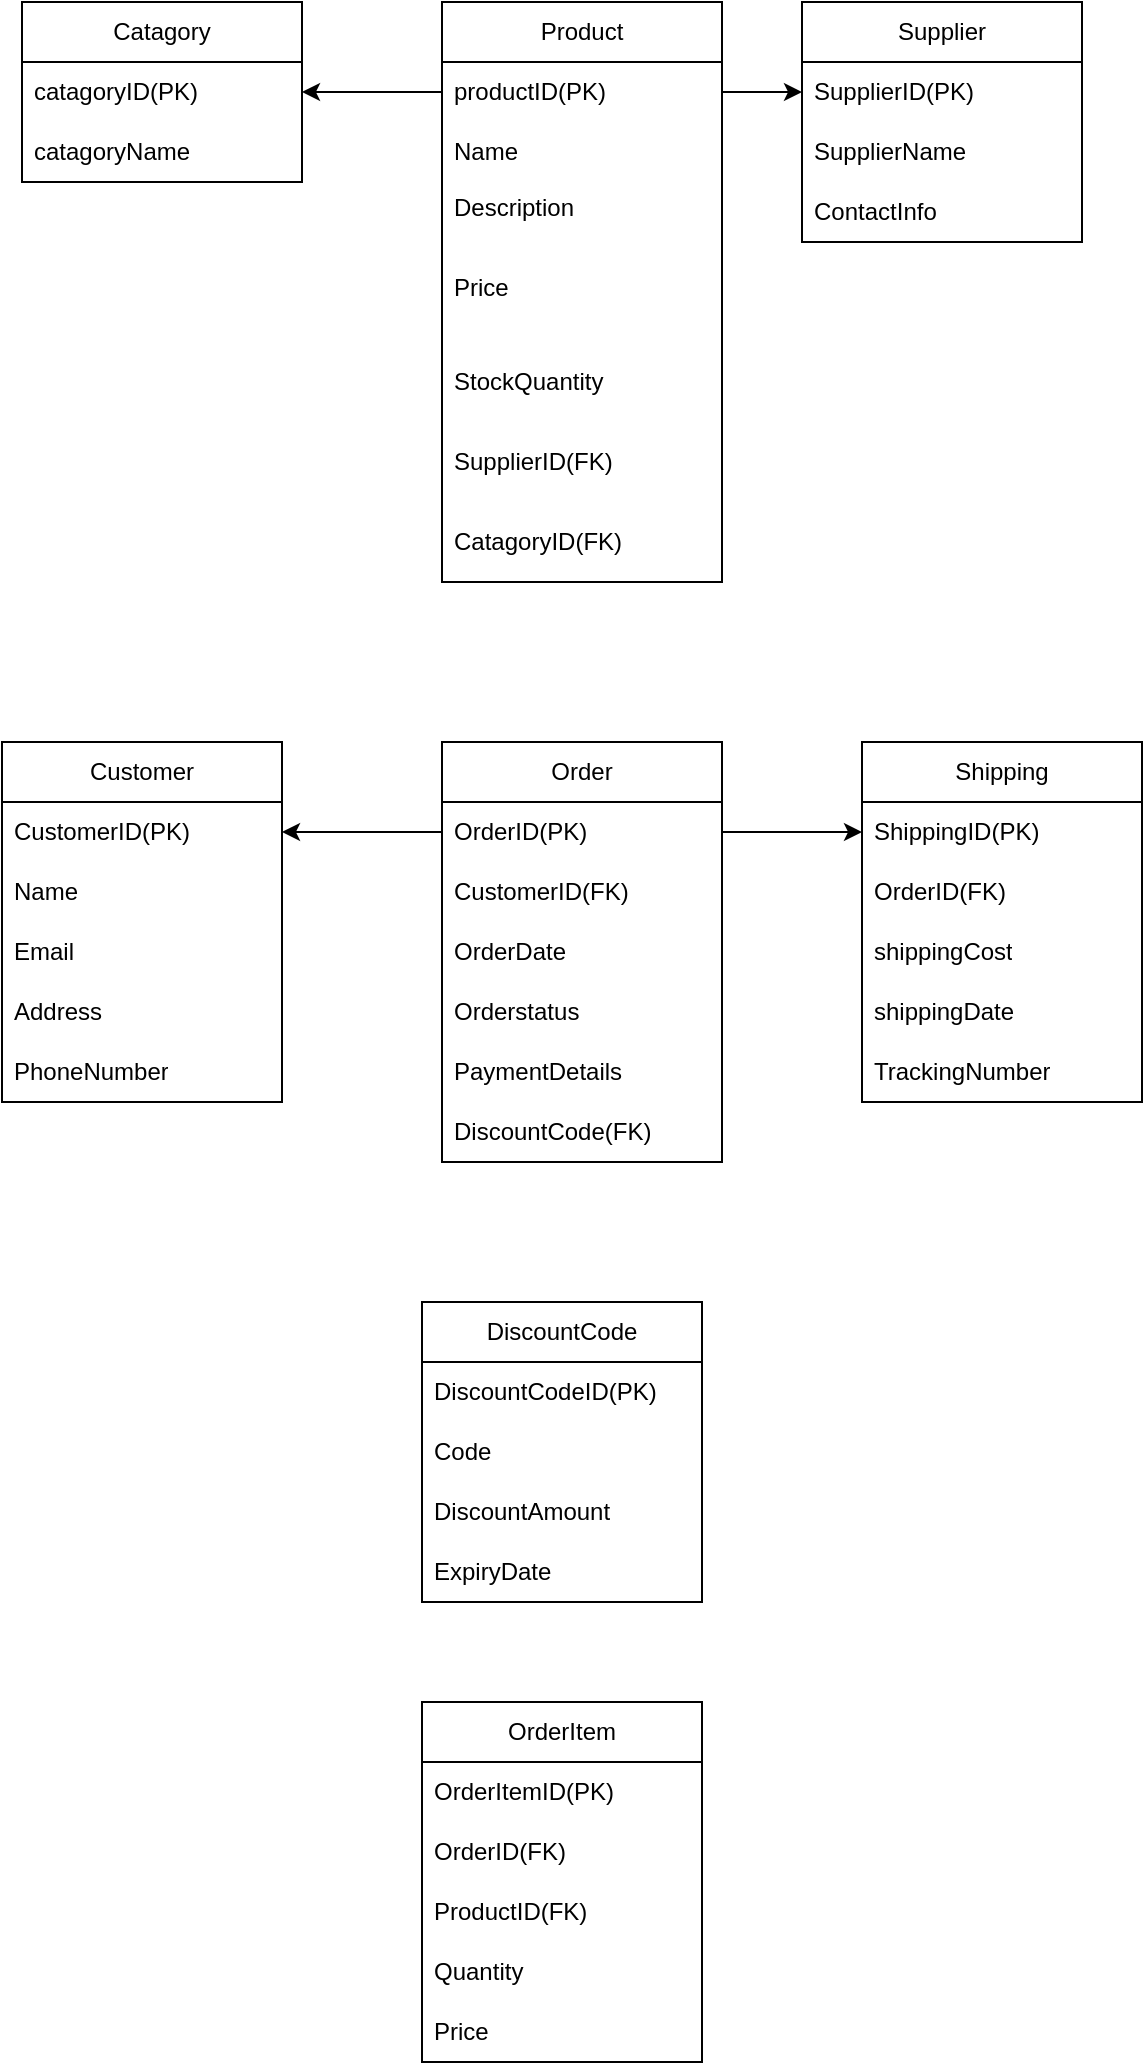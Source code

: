 <mxfile version="24.7.7">
  <diagram name="Page-1" id="UElSmagsYvzZoqRe7zxJ">
    <mxGraphModel dx="1900" dy="1630" grid="1" gridSize="10" guides="1" tooltips="1" connect="1" arrows="1" fold="1" page="1" pageScale="1" pageWidth="850" pageHeight="1100" math="0" shadow="0">
      <root>
        <mxCell id="0" />
        <mxCell id="1" parent="0" />
        <mxCell id="Swjaoh90ypUlHHboq_0c-1" value="Catagory" style="swimlane;fontStyle=0;childLayout=stackLayout;horizontal=1;startSize=30;horizontalStack=0;resizeParent=1;resizeParentMax=0;resizeLast=0;collapsible=1;marginBottom=0;whiteSpace=wrap;html=1;" vertex="1" parent="1">
          <mxGeometry x="-90" y="-50" width="140" height="90" as="geometry" />
        </mxCell>
        <mxCell id="Swjaoh90ypUlHHboq_0c-2" value="catagoryID(PK)" style="text;strokeColor=none;fillColor=none;align=left;verticalAlign=middle;spacingLeft=4;spacingRight=4;overflow=hidden;points=[[0,0.5],[1,0.5]];portConstraint=eastwest;rotatable=0;whiteSpace=wrap;html=1;" vertex="1" parent="Swjaoh90ypUlHHboq_0c-1">
          <mxGeometry y="30" width="140" height="30" as="geometry" />
        </mxCell>
        <mxCell id="Swjaoh90ypUlHHboq_0c-3" value="catagoryName" style="text;strokeColor=none;fillColor=none;align=left;verticalAlign=middle;spacingLeft=4;spacingRight=4;overflow=hidden;points=[[0,0.5],[1,0.5]];portConstraint=eastwest;rotatable=0;whiteSpace=wrap;html=1;" vertex="1" parent="Swjaoh90ypUlHHboq_0c-1">
          <mxGeometry y="60" width="140" height="30" as="geometry" />
        </mxCell>
        <mxCell id="Swjaoh90ypUlHHboq_0c-5" value="Product" style="swimlane;fontStyle=0;childLayout=stackLayout;horizontal=1;startSize=30;horizontalStack=0;resizeParent=1;resizeParentMax=0;resizeLast=0;collapsible=1;marginBottom=0;whiteSpace=wrap;html=1;" vertex="1" parent="1">
          <mxGeometry x="120" y="-50" width="140" height="290" as="geometry">
            <mxRectangle x="120" y="-50" width="80" height="30" as="alternateBounds" />
          </mxGeometry>
        </mxCell>
        <mxCell id="Swjaoh90ypUlHHboq_0c-6" value="productID(PK)" style="text;strokeColor=none;fillColor=none;align=left;verticalAlign=middle;spacingLeft=4;spacingRight=4;overflow=hidden;points=[[0,0.5],[1,0.5]];portConstraint=eastwest;rotatable=0;whiteSpace=wrap;html=1;" vertex="1" parent="Swjaoh90ypUlHHboq_0c-5">
          <mxGeometry y="30" width="140" height="30" as="geometry" />
        </mxCell>
        <mxCell id="Swjaoh90ypUlHHboq_0c-7" value="Name" style="text;strokeColor=none;fillColor=none;align=left;verticalAlign=middle;spacingLeft=4;spacingRight=4;overflow=hidden;points=[[0,0.5],[1,0.5]];portConstraint=eastwest;rotatable=0;whiteSpace=wrap;html=1;" vertex="1" parent="Swjaoh90ypUlHHboq_0c-5">
          <mxGeometry y="60" width="140" height="30" as="geometry" />
        </mxCell>
        <mxCell id="Swjaoh90ypUlHHboq_0c-8" value="Description&lt;div&gt;&lt;br&gt;&lt;/div&gt;" style="text;strokeColor=none;fillColor=none;align=left;verticalAlign=middle;spacingLeft=4;spacingRight=4;overflow=hidden;points=[[0,0.5],[1,0.5]];portConstraint=eastwest;rotatable=0;whiteSpace=wrap;html=1;" vertex="1" parent="Swjaoh90ypUlHHboq_0c-5">
          <mxGeometry y="90" width="140" height="40" as="geometry" />
        </mxCell>
        <mxCell id="Swjaoh90ypUlHHboq_0c-14" value="&lt;div&gt;Price&lt;/div&gt;&lt;div&gt;&lt;br&gt;&lt;/div&gt;" style="text;strokeColor=none;fillColor=none;align=left;verticalAlign=middle;spacingLeft=4;spacingRight=4;overflow=hidden;points=[[0,0.5],[1,0.5]];portConstraint=eastwest;rotatable=0;whiteSpace=wrap;html=1;" vertex="1" parent="Swjaoh90ypUlHHboq_0c-5">
          <mxGeometry y="130" width="140" height="40" as="geometry" />
        </mxCell>
        <mxCell id="Swjaoh90ypUlHHboq_0c-15" value="&lt;div&gt;StockQuantity&lt;/div&gt;" style="text;strokeColor=none;fillColor=none;align=left;verticalAlign=middle;spacingLeft=4;spacingRight=4;overflow=hidden;points=[[0,0.5],[1,0.5]];portConstraint=eastwest;rotatable=0;whiteSpace=wrap;html=1;" vertex="1" parent="Swjaoh90ypUlHHboq_0c-5">
          <mxGeometry y="170" width="140" height="40" as="geometry" />
        </mxCell>
        <mxCell id="Swjaoh90ypUlHHboq_0c-16" value="SupplierID(FK)" style="text;strokeColor=none;fillColor=none;align=left;verticalAlign=middle;spacingLeft=4;spacingRight=4;overflow=hidden;points=[[0,0.5],[1,0.5]];portConstraint=eastwest;rotatable=0;whiteSpace=wrap;html=1;" vertex="1" parent="Swjaoh90ypUlHHboq_0c-5">
          <mxGeometry y="210" width="140" height="40" as="geometry" />
        </mxCell>
        <mxCell id="Swjaoh90ypUlHHboq_0c-17" value="&lt;div&gt;CatagoryID(FK)&lt;/div&gt;" style="text;strokeColor=none;fillColor=none;align=left;verticalAlign=middle;spacingLeft=4;spacingRight=4;overflow=hidden;points=[[0,0.5],[1,0.5]];portConstraint=eastwest;rotatable=0;whiteSpace=wrap;html=1;" vertex="1" parent="Swjaoh90ypUlHHboq_0c-5">
          <mxGeometry y="250" width="140" height="40" as="geometry" />
        </mxCell>
        <mxCell id="Swjaoh90ypUlHHboq_0c-23" style="edgeStyle=orthogonalEdgeStyle;rounded=0;orthogonalLoop=1;jettySize=auto;html=1;entryX=1;entryY=0.5;entryDx=0;entryDy=0;" edge="1" parent="1" source="Swjaoh90ypUlHHboq_0c-6" target="Swjaoh90ypUlHHboq_0c-2">
          <mxGeometry relative="1" as="geometry" />
        </mxCell>
        <mxCell id="Swjaoh90ypUlHHboq_0c-24" value="Supplier" style="swimlane;fontStyle=0;childLayout=stackLayout;horizontal=1;startSize=30;horizontalStack=0;resizeParent=1;resizeParentMax=0;resizeLast=0;collapsible=1;marginBottom=0;whiteSpace=wrap;html=1;" vertex="1" parent="1">
          <mxGeometry x="300" y="-50" width="140" height="120" as="geometry" />
        </mxCell>
        <mxCell id="Swjaoh90ypUlHHboq_0c-25" value="SupplierID(PK)" style="text;strokeColor=none;fillColor=none;align=left;verticalAlign=middle;spacingLeft=4;spacingRight=4;overflow=hidden;points=[[0,0.5],[1,0.5]];portConstraint=eastwest;rotatable=0;whiteSpace=wrap;html=1;" vertex="1" parent="Swjaoh90ypUlHHboq_0c-24">
          <mxGeometry y="30" width="140" height="30" as="geometry" />
        </mxCell>
        <mxCell id="Swjaoh90ypUlHHboq_0c-26" value="SupplierName" style="text;strokeColor=none;fillColor=none;align=left;verticalAlign=middle;spacingLeft=4;spacingRight=4;overflow=hidden;points=[[0,0.5],[1,0.5]];portConstraint=eastwest;rotatable=0;whiteSpace=wrap;html=1;" vertex="1" parent="Swjaoh90ypUlHHboq_0c-24">
          <mxGeometry y="60" width="140" height="30" as="geometry" />
        </mxCell>
        <mxCell id="Swjaoh90ypUlHHboq_0c-27" value="ContactInfo" style="text;strokeColor=none;fillColor=none;align=left;verticalAlign=middle;spacingLeft=4;spacingRight=4;overflow=hidden;points=[[0,0.5],[1,0.5]];portConstraint=eastwest;rotatable=0;whiteSpace=wrap;html=1;" vertex="1" parent="Swjaoh90ypUlHHboq_0c-24">
          <mxGeometry y="90" width="140" height="30" as="geometry" />
        </mxCell>
        <mxCell id="Swjaoh90ypUlHHboq_0c-28" value="" style="edgeStyle=orthogonalEdgeStyle;rounded=0;orthogonalLoop=1;jettySize=auto;html=1;entryX=0;entryY=0.5;entryDx=0;entryDy=0;" edge="1" parent="1" source="Swjaoh90ypUlHHboq_0c-6" target="Swjaoh90ypUlHHboq_0c-25">
          <mxGeometry relative="1" as="geometry" />
        </mxCell>
        <mxCell id="Swjaoh90ypUlHHboq_0c-29" value="Customer" style="swimlane;fontStyle=0;childLayout=stackLayout;horizontal=1;startSize=30;horizontalStack=0;resizeParent=1;resizeParentMax=0;resizeLast=0;collapsible=1;marginBottom=0;whiteSpace=wrap;html=1;" vertex="1" parent="1">
          <mxGeometry x="-100" y="320" width="140" height="180" as="geometry" />
        </mxCell>
        <mxCell id="Swjaoh90ypUlHHboq_0c-30" value="CustomerID(PK)" style="text;strokeColor=none;fillColor=none;align=left;verticalAlign=middle;spacingLeft=4;spacingRight=4;overflow=hidden;points=[[0,0.5],[1,0.5]];portConstraint=eastwest;rotatable=0;whiteSpace=wrap;html=1;" vertex="1" parent="Swjaoh90ypUlHHboq_0c-29">
          <mxGeometry y="30" width="140" height="30" as="geometry" />
        </mxCell>
        <mxCell id="Swjaoh90ypUlHHboq_0c-31" value="Name" style="text;strokeColor=none;fillColor=none;align=left;verticalAlign=middle;spacingLeft=4;spacingRight=4;overflow=hidden;points=[[0,0.5],[1,0.5]];portConstraint=eastwest;rotatable=0;whiteSpace=wrap;html=1;" vertex="1" parent="Swjaoh90ypUlHHboq_0c-29">
          <mxGeometry y="60" width="140" height="30" as="geometry" />
        </mxCell>
        <mxCell id="Swjaoh90ypUlHHboq_0c-32" value="Email" style="text;strokeColor=none;fillColor=none;align=left;verticalAlign=middle;spacingLeft=4;spacingRight=4;overflow=hidden;points=[[0,0.5],[1,0.5]];portConstraint=eastwest;rotatable=0;whiteSpace=wrap;html=1;" vertex="1" parent="Swjaoh90ypUlHHboq_0c-29">
          <mxGeometry y="90" width="140" height="30" as="geometry" />
        </mxCell>
        <mxCell id="Swjaoh90ypUlHHboq_0c-49" value="Address" style="text;strokeColor=none;fillColor=none;align=left;verticalAlign=middle;spacingLeft=4;spacingRight=4;overflow=hidden;points=[[0,0.5],[1,0.5]];portConstraint=eastwest;rotatable=0;whiteSpace=wrap;html=1;" vertex="1" parent="Swjaoh90ypUlHHboq_0c-29">
          <mxGeometry y="120" width="140" height="30" as="geometry" />
        </mxCell>
        <mxCell id="Swjaoh90ypUlHHboq_0c-50" value="PhoneNumber" style="text;strokeColor=none;fillColor=none;align=left;verticalAlign=middle;spacingLeft=4;spacingRight=4;overflow=hidden;points=[[0,0.5],[1,0.5]];portConstraint=eastwest;rotatable=0;whiteSpace=wrap;html=1;" vertex="1" parent="Swjaoh90ypUlHHboq_0c-29">
          <mxGeometry y="150" width="140" height="30" as="geometry" />
        </mxCell>
        <mxCell id="Swjaoh90ypUlHHboq_0c-52" value="Order" style="swimlane;fontStyle=0;childLayout=stackLayout;horizontal=1;startSize=30;horizontalStack=0;resizeParent=1;resizeParentMax=0;resizeLast=0;collapsible=1;marginBottom=0;whiteSpace=wrap;html=1;" vertex="1" parent="1">
          <mxGeometry x="120" y="320" width="140" height="210" as="geometry" />
        </mxCell>
        <mxCell id="Swjaoh90ypUlHHboq_0c-53" value="OrderID(PK)" style="text;strokeColor=none;fillColor=none;align=left;verticalAlign=middle;spacingLeft=4;spacingRight=4;overflow=hidden;points=[[0,0.5],[1,0.5]];portConstraint=eastwest;rotatable=0;whiteSpace=wrap;html=1;" vertex="1" parent="Swjaoh90ypUlHHboq_0c-52">
          <mxGeometry y="30" width="140" height="30" as="geometry" />
        </mxCell>
        <mxCell id="Swjaoh90ypUlHHboq_0c-54" value="CustomerID(FK)" style="text;strokeColor=none;fillColor=none;align=left;verticalAlign=middle;spacingLeft=4;spacingRight=4;overflow=hidden;points=[[0,0.5],[1,0.5]];portConstraint=eastwest;rotatable=0;whiteSpace=wrap;html=1;" vertex="1" parent="Swjaoh90ypUlHHboq_0c-52">
          <mxGeometry y="60" width="140" height="30" as="geometry" />
        </mxCell>
        <mxCell id="Swjaoh90ypUlHHboq_0c-55" value="OrderDate" style="text;strokeColor=none;fillColor=none;align=left;verticalAlign=middle;spacingLeft=4;spacingRight=4;overflow=hidden;points=[[0,0.5],[1,0.5]];portConstraint=eastwest;rotatable=0;whiteSpace=wrap;html=1;" vertex="1" parent="Swjaoh90ypUlHHboq_0c-52">
          <mxGeometry y="90" width="140" height="30" as="geometry" />
        </mxCell>
        <mxCell id="Swjaoh90ypUlHHboq_0c-56" value="Orderstatus" style="text;strokeColor=none;fillColor=none;align=left;verticalAlign=middle;spacingLeft=4;spacingRight=4;overflow=hidden;points=[[0,0.5],[1,0.5]];portConstraint=eastwest;rotatable=0;whiteSpace=wrap;html=1;" vertex="1" parent="Swjaoh90ypUlHHboq_0c-52">
          <mxGeometry y="120" width="140" height="30" as="geometry" />
        </mxCell>
        <mxCell id="Swjaoh90ypUlHHboq_0c-57" value="PaymentDetails" style="text;strokeColor=none;fillColor=none;align=left;verticalAlign=middle;spacingLeft=4;spacingRight=4;overflow=hidden;points=[[0,0.5],[1,0.5]];portConstraint=eastwest;rotatable=0;whiteSpace=wrap;html=1;" vertex="1" parent="Swjaoh90ypUlHHboq_0c-52">
          <mxGeometry y="150" width="140" height="30" as="geometry" />
        </mxCell>
        <mxCell id="Swjaoh90ypUlHHboq_0c-58" value="DiscountCode(FK)" style="text;strokeColor=none;fillColor=none;align=left;verticalAlign=middle;spacingLeft=4;spacingRight=4;overflow=hidden;points=[[0,0.5],[1,0.5]];portConstraint=eastwest;rotatable=0;whiteSpace=wrap;html=1;" vertex="1" parent="Swjaoh90ypUlHHboq_0c-52">
          <mxGeometry y="180" width="140" height="30" as="geometry" />
        </mxCell>
        <mxCell id="Swjaoh90ypUlHHboq_0c-59" value="Shipping" style="swimlane;fontStyle=0;childLayout=stackLayout;horizontal=1;startSize=30;horizontalStack=0;resizeParent=1;resizeParentMax=0;resizeLast=0;collapsible=1;marginBottom=0;whiteSpace=wrap;html=1;" vertex="1" parent="1">
          <mxGeometry x="330" y="320" width="140" height="180" as="geometry" />
        </mxCell>
        <mxCell id="Swjaoh90ypUlHHboq_0c-60" value="ShippingID(PK)" style="text;strokeColor=none;fillColor=none;align=left;verticalAlign=middle;spacingLeft=4;spacingRight=4;overflow=hidden;points=[[0,0.5],[1,0.5]];portConstraint=eastwest;rotatable=0;whiteSpace=wrap;html=1;" vertex="1" parent="Swjaoh90ypUlHHboq_0c-59">
          <mxGeometry y="30" width="140" height="30" as="geometry" />
        </mxCell>
        <mxCell id="Swjaoh90ypUlHHboq_0c-61" value="OrderID(FK)" style="text;strokeColor=none;fillColor=none;align=left;verticalAlign=middle;spacingLeft=4;spacingRight=4;overflow=hidden;points=[[0,0.5],[1,0.5]];portConstraint=eastwest;rotatable=0;whiteSpace=wrap;html=1;" vertex="1" parent="Swjaoh90ypUlHHboq_0c-59">
          <mxGeometry y="60" width="140" height="30" as="geometry" />
        </mxCell>
        <mxCell id="Swjaoh90ypUlHHboq_0c-62" value="shippingCost" style="text;strokeColor=none;fillColor=none;align=left;verticalAlign=middle;spacingLeft=4;spacingRight=4;overflow=hidden;points=[[0,0.5],[1,0.5]];portConstraint=eastwest;rotatable=0;whiteSpace=wrap;html=1;" vertex="1" parent="Swjaoh90ypUlHHboq_0c-59">
          <mxGeometry y="90" width="140" height="30" as="geometry" />
        </mxCell>
        <mxCell id="Swjaoh90ypUlHHboq_0c-64" value="shippingDate" style="text;strokeColor=none;fillColor=none;align=left;verticalAlign=middle;spacingLeft=4;spacingRight=4;overflow=hidden;points=[[0,0.5],[1,0.5]];portConstraint=eastwest;rotatable=0;whiteSpace=wrap;html=1;" vertex="1" parent="Swjaoh90ypUlHHboq_0c-59">
          <mxGeometry y="120" width="140" height="30" as="geometry" />
        </mxCell>
        <mxCell id="Swjaoh90ypUlHHboq_0c-65" value="TrackingNumber" style="text;strokeColor=none;fillColor=none;align=left;verticalAlign=middle;spacingLeft=4;spacingRight=4;overflow=hidden;points=[[0,0.5],[1,0.5]];portConstraint=eastwest;rotatable=0;whiteSpace=wrap;html=1;" vertex="1" parent="Swjaoh90ypUlHHboq_0c-59">
          <mxGeometry y="150" width="140" height="30" as="geometry" />
        </mxCell>
        <mxCell id="Swjaoh90ypUlHHboq_0c-66" value="" style="edgeStyle=orthogonalEdgeStyle;rounded=0;orthogonalLoop=1;jettySize=auto;html=1;entryX=1;entryY=0.5;entryDx=0;entryDy=0;" edge="1" parent="1" source="Swjaoh90ypUlHHboq_0c-53" target="Swjaoh90ypUlHHboq_0c-30">
          <mxGeometry relative="1" as="geometry" />
        </mxCell>
        <mxCell id="Swjaoh90ypUlHHboq_0c-67" value="" style="edgeStyle=orthogonalEdgeStyle;rounded=0;orthogonalLoop=1;jettySize=auto;html=1;entryX=0;entryY=0.5;entryDx=0;entryDy=0;" edge="1" parent="1" source="Swjaoh90ypUlHHboq_0c-53" target="Swjaoh90ypUlHHboq_0c-60">
          <mxGeometry relative="1" as="geometry" />
        </mxCell>
        <mxCell id="Swjaoh90ypUlHHboq_0c-68" value="DiscountCode" style="swimlane;fontStyle=0;childLayout=stackLayout;horizontal=1;startSize=30;horizontalStack=0;resizeParent=1;resizeParentMax=0;resizeLast=0;collapsible=1;marginBottom=0;whiteSpace=wrap;html=1;" vertex="1" parent="1">
          <mxGeometry x="110" y="600" width="140" height="150" as="geometry" />
        </mxCell>
        <mxCell id="Swjaoh90ypUlHHboq_0c-69" value="DiscountCodeID(PK)" style="text;strokeColor=none;fillColor=none;align=left;verticalAlign=middle;spacingLeft=4;spacingRight=4;overflow=hidden;points=[[0,0.5],[1,0.5]];portConstraint=eastwest;rotatable=0;whiteSpace=wrap;html=1;" vertex="1" parent="Swjaoh90ypUlHHboq_0c-68">
          <mxGeometry y="30" width="140" height="30" as="geometry" />
        </mxCell>
        <mxCell id="Swjaoh90ypUlHHboq_0c-70" value="Code" style="text;strokeColor=none;fillColor=none;align=left;verticalAlign=middle;spacingLeft=4;spacingRight=4;overflow=hidden;points=[[0,0.5],[1,0.5]];portConstraint=eastwest;rotatable=0;whiteSpace=wrap;html=1;" vertex="1" parent="Swjaoh90ypUlHHboq_0c-68">
          <mxGeometry y="60" width="140" height="30" as="geometry" />
        </mxCell>
        <mxCell id="Swjaoh90ypUlHHboq_0c-71" value="DiscountAmount" style="text;strokeColor=none;fillColor=none;align=left;verticalAlign=middle;spacingLeft=4;spacingRight=4;overflow=hidden;points=[[0,0.5],[1,0.5]];portConstraint=eastwest;rotatable=0;whiteSpace=wrap;html=1;" vertex="1" parent="Swjaoh90ypUlHHboq_0c-68">
          <mxGeometry y="90" width="140" height="30" as="geometry" />
        </mxCell>
        <mxCell id="Swjaoh90ypUlHHboq_0c-72" value="ExpiryDate" style="text;strokeColor=none;fillColor=none;align=left;verticalAlign=middle;spacingLeft=4;spacingRight=4;overflow=hidden;points=[[0,0.5],[1,0.5]];portConstraint=eastwest;rotatable=0;whiteSpace=wrap;html=1;" vertex="1" parent="Swjaoh90ypUlHHboq_0c-68">
          <mxGeometry y="120" width="140" height="30" as="geometry" />
        </mxCell>
        <mxCell id="Swjaoh90ypUlHHboq_0c-73" value="OrderItem" style="swimlane;fontStyle=0;childLayout=stackLayout;horizontal=1;startSize=30;horizontalStack=0;resizeParent=1;resizeParentMax=0;resizeLast=0;collapsible=1;marginBottom=0;whiteSpace=wrap;html=1;" vertex="1" parent="1">
          <mxGeometry x="110" y="800" width="140" height="180" as="geometry" />
        </mxCell>
        <mxCell id="Swjaoh90ypUlHHboq_0c-74" value="OrderItemID(PK)" style="text;strokeColor=none;fillColor=none;align=left;verticalAlign=middle;spacingLeft=4;spacingRight=4;overflow=hidden;points=[[0,0.5],[1,0.5]];portConstraint=eastwest;rotatable=0;whiteSpace=wrap;html=1;" vertex="1" parent="Swjaoh90ypUlHHboq_0c-73">
          <mxGeometry y="30" width="140" height="30" as="geometry" />
        </mxCell>
        <mxCell id="Swjaoh90ypUlHHboq_0c-75" value="OrderID(FK)" style="text;strokeColor=none;fillColor=none;align=left;verticalAlign=middle;spacingLeft=4;spacingRight=4;overflow=hidden;points=[[0,0.5],[1,0.5]];portConstraint=eastwest;rotatable=0;whiteSpace=wrap;html=1;" vertex="1" parent="Swjaoh90ypUlHHboq_0c-73">
          <mxGeometry y="60" width="140" height="30" as="geometry" />
        </mxCell>
        <mxCell id="Swjaoh90ypUlHHboq_0c-76" value="ProductID(FK)" style="text;strokeColor=none;fillColor=none;align=left;verticalAlign=middle;spacingLeft=4;spacingRight=4;overflow=hidden;points=[[0,0.5],[1,0.5]];portConstraint=eastwest;rotatable=0;whiteSpace=wrap;html=1;" vertex="1" parent="Swjaoh90ypUlHHboq_0c-73">
          <mxGeometry y="90" width="140" height="30" as="geometry" />
        </mxCell>
        <mxCell id="Swjaoh90ypUlHHboq_0c-77" value="Quantity" style="text;strokeColor=none;fillColor=none;align=left;verticalAlign=middle;spacingLeft=4;spacingRight=4;overflow=hidden;points=[[0,0.5],[1,0.5]];portConstraint=eastwest;rotatable=0;whiteSpace=wrap;html=1;" vertex="1" parent="Swjaoh90ypUlHHboq_0c-73">
          <mxGeometry y="120" width="140" height="30" as="geometry" />
        </mxCell>
        <mxCell id="Swjaoh90ypUlHHboq_0c-78" value="Price" style="text;strokeColor=none;fillColor=none;align=left;verticalAlign=middle;spacingLeft=4;spacingRight=4;overflow=hidden;points=[[0,0.5],[1,0.5]];portConstraint=eastwest;rotatable=0;whiteSpace=wrap;html=1;" vertex="1" parent="Swjaoh90ypUlHHboq_0c-73">
          <mxGeometry y="150" width="140" height="30" as="geometry" />
        </mxCell>
      </root>
    </mxGraphModel>
  </diagram>
</mxfile>
